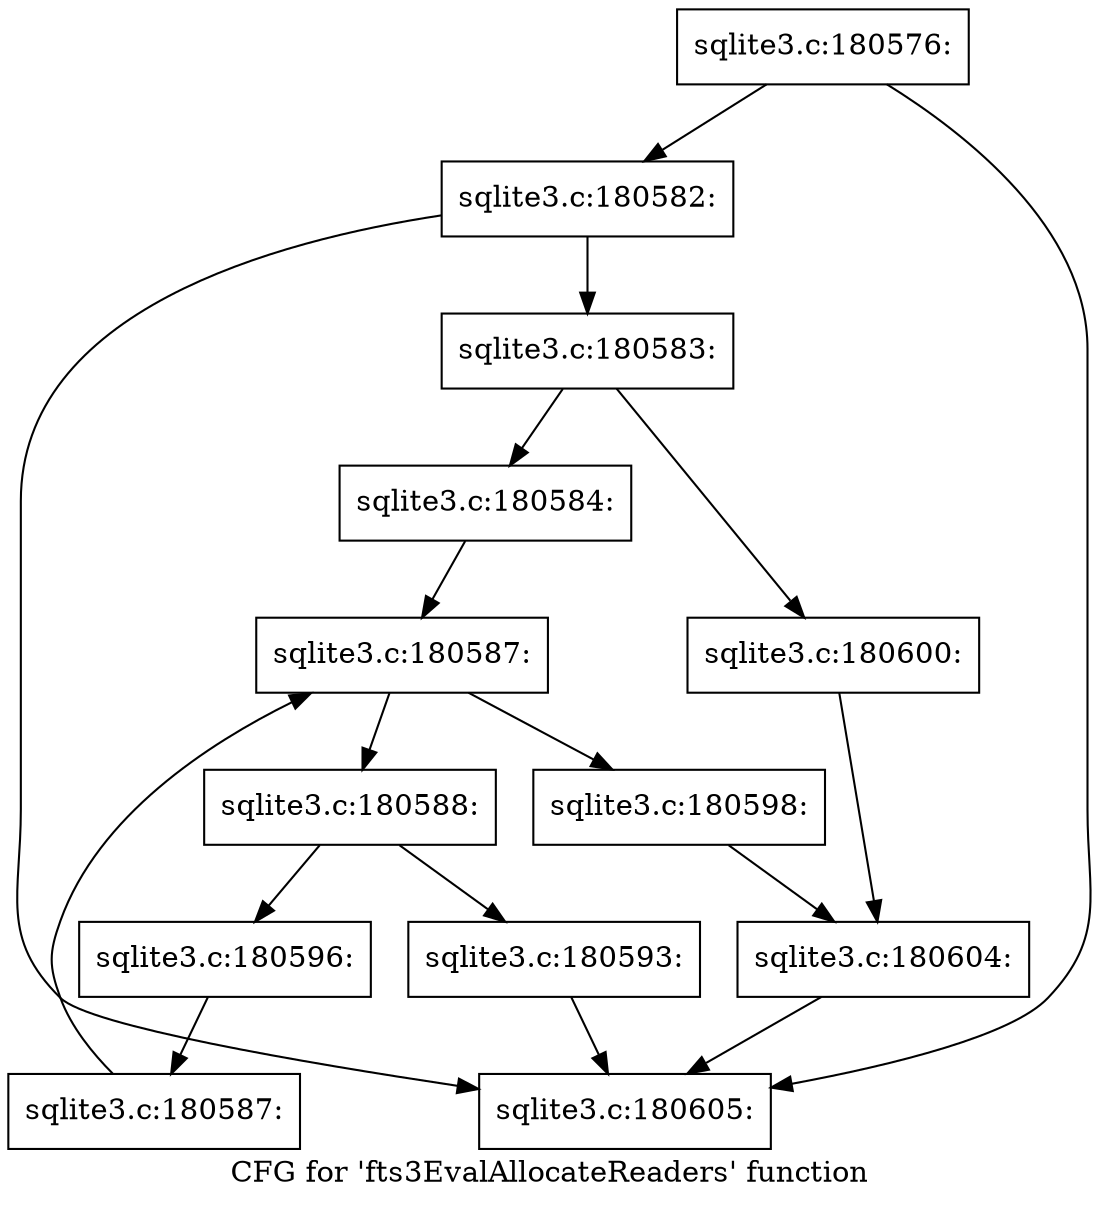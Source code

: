 digraph "CFG for 'fts3EvalAllocateReaders' function" {
	label="CFG for 'fts3EvalAllocateReaders' function";

	Node0x55c0fae73900 [shape=record,label="{sqlite3.c:180576:}"];
	Node0x55c0fae73900 -> Node0x55c0fae989a0;
	Node0x55c0fae73900 -> Node0x55c0fae98950;
	Node0x55c0fae989a0 [shape=record,label="{sqlite3.c:180582:}"];
	Node0x55c0fae989a0 -> Node0x55c0fae98900;
	Node0x55c0fae989a0 -> Node0x55c0fae98950;
	Node0x55c0fae98900 [shape=record,label="{sqlite3.c:180583:}"];
	Node0x55c0fae98900 -> Node0x55c0fae98ff0;
	Node0x55c0fae98900 -> Node0x55c0fae99090;
	Node0x55c0fae98ff0 [shape=record,label="{sqlite3.c:180584:}"];
	Node0x55c0fae98ff0 -> Node0x55c0fae9a360;
	Node0x55c0fae9a360 [shape=record,label="{sqlite3.c:180587:}"];
	Node0x55c0fae9a360 -> Node0x55c0fae9a580;
	Node0x55c0fae9a360 -> Node0x55c0fae9a1b0;
	Node0x55c0fae9a580 [shape=record,label="{sqlite3.c:180588:}"];
	Node0x55c0fae9a580 -> Node0x55c0f6b7a5a0;
	Node0x55c0fae9a580 -> Node0x55c0fae9bcd0;
	Node0x55c0f6b7a5a0 [shape=record,label="{sqlite3.c:180593:}"];
	Node0x55c0f6b7a5a0 -> Node0x55c0fae98950;
	Node0x55c0fae9bcd0 [shape=record,label="{sqlite3.c:180596:}"];
	Node0x55c0fae9bcd0 -> Node0x55c0fae9a4f0;
	Node0x55c0fae9a4f0 [shape=record,label="{sqlite3.c:180587:}"];
	Node0x55c0fae9a4f0 -> Node0x55c0fae9a360;
	Node0x55c0fae9a1b0 [shape=record,label="{sqlite3.c:180598:}"];
	Node0x55c0fae9a1b0 -> Node0x55c0fae99040;
	Node0x55c0fae99090 [shape=record,label="{sqlite3.c:180600:}"];
	Node0x55c0fae99090 -> Node0x55c0fae99040;
	Node0x55c0fae99040 [shape=record,label="{sqlite3.c:180604:}"];
	Node0x55c0fae99040 -> Node0x55c0fae98950;
	Node0x55c0fae98950 [shape=record,label="{sqlite3.c:180605:}"];
}
